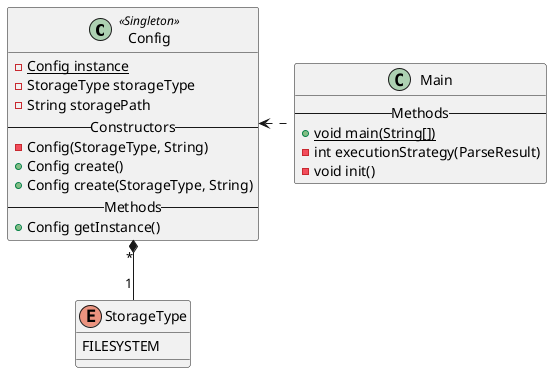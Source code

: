 @startuml

Config "*" *-- "1" StorageType
Config <. Main

enum StorageType {
    FILESYSTEM
}

class Config << Singleton >> {
    {static} - Config instance
    - StorageType storageType
    - String storagePath
    -- Constructors --
    - Config(StorageType, String)
    + Config create()
    + Config create(StorageType, String)
    -- Methods --
    + Config getInstance()
}

class Main {
    -- Methods --
    {static} + void main(String[])
    - int executionStrategy(ParseResult)
    - void init()
}

@enduml